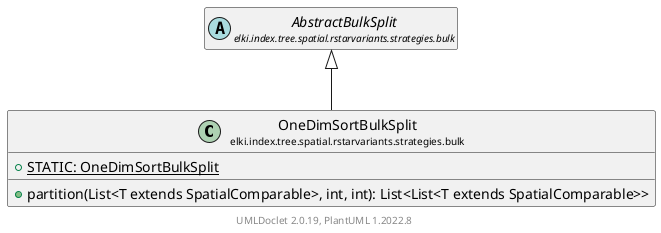 @startuml
    remove .*\.(Instance|Par|Parameterizer|Factory)$
    set namespaceSeparator none
    hide empty fields
    hide empty methods

    class "<size:14>OneDimSortBulkSplit\n<size:10>elki.index.tree.spatial.rstarvariants.strategies.bulk" as elki.index.tree.spatial.rstarvariants.strategies.bulk.OneDimSortBulkSplit [[OneDimSortBulkSplit.html]] {
        {static} +STATIC: OneDimSortBulkSplit
        +partition(List<T extends SpatialComparable>, int, int): List<List<T extends SpatialComparable>>
    }

    abstract class "<size:14>AbstractBulkSplit\n<size:10>elki.index.tree.spatial.rstarvariants.strategies.bulk" as elki.index.tree.spatial.rstarvariants.strategies.bulk.AbstractBulkSplit [[AbstractBulkSplit.html]]
    class "<size:14>OneDimSortBulkSplit.Par\n<size:10>elki.index.tree.spatial.rstarvariants.strategies.bulk" as elki.index.tree.spatial.rstarvariants.strategies.bulk.OneDimSortBulkSplit.Par [[OneDimSortBulkSplit.Par.html]]

    elki.index.tree.spatial.rstarvariants.strategies.bulk.AbstractBulkSplit <|-- elki.index.tree.spatial.rstarvariants.strategies.bulk.OneDimSortBulkSplit
    elki.index.tree.spatial.rstarvariants.strategies.bulk.OneDimSortBulkSplit +-- elki.index.tree.spatial.rstarvariants.strategies.bulk.OneDimSortBulkSplit.Par

    center footer UMLDoclet 2.0.19, PlantUML 1.2022.8
@enduml

